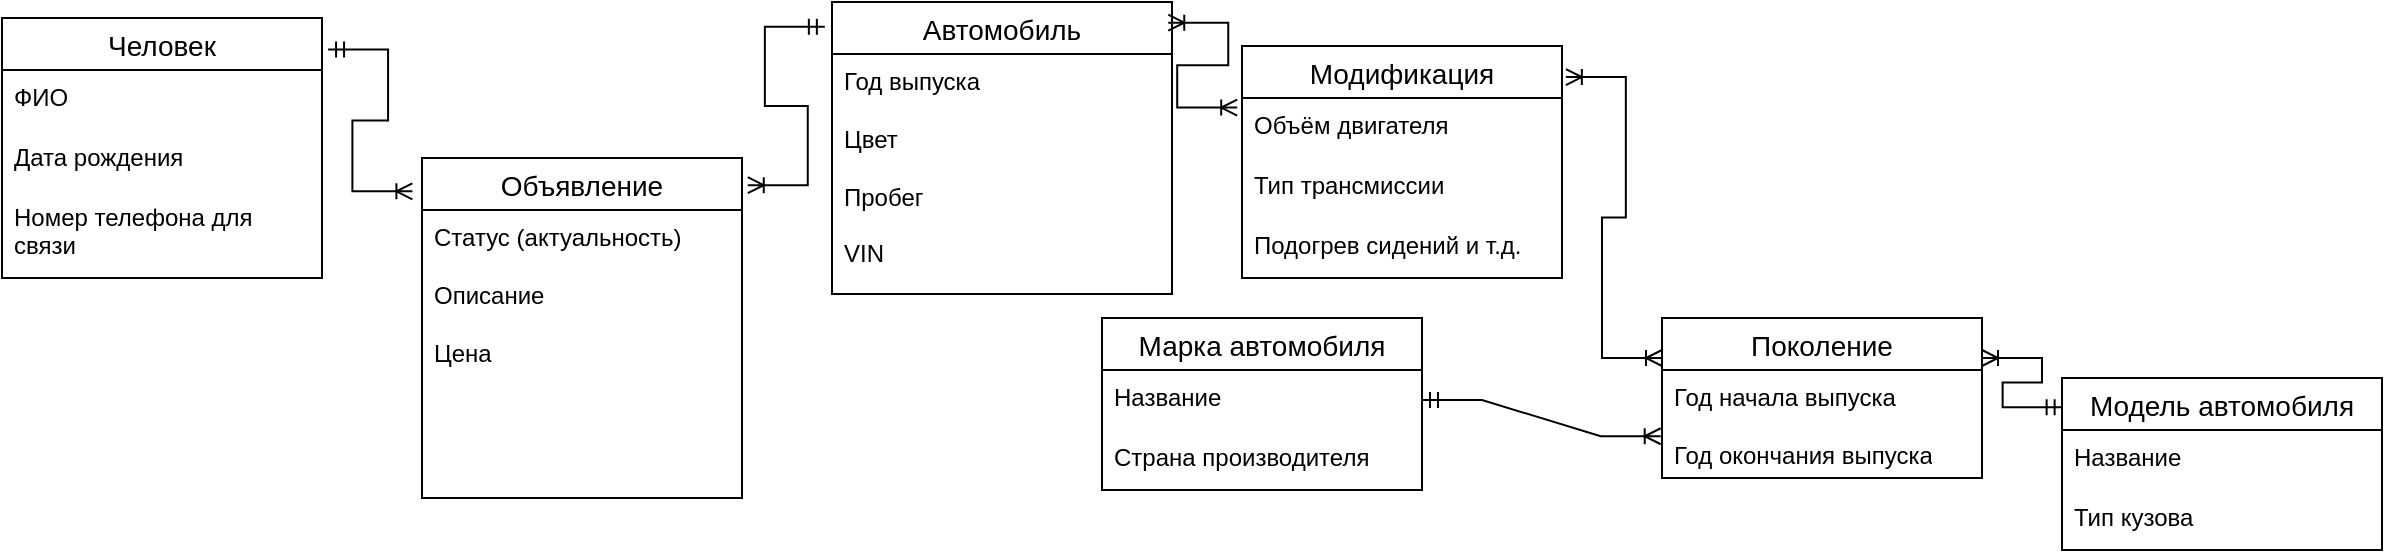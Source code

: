 <mxfile version="22.0.8" type="device">
  <diagram name="Page-1" id="z91UEXuVqISl3AmtUzZm">
    <mxGraphModel dx="1434" dy="795" grid="1" gridSize="10" guides="1" tooltips="1" connect="1" arrows="1" fold="1" page="1" pageScale="1" pageWidth="850" pageHeight="1100" math="0" shadow="0">
      <root>
        <mxCell id="0" />
        <mxCell id="1" parent="0" />
        <mxCell id="RnTBXmv3p8qLuAaVH0MS-1" value="Человек" style="swimlane;fontStyle=0;childLayout=stackLayout;horizontal=1;startSize=26;horizontalStack=0;resizeParent=1;resizeParentMax=0;resizeLast=0;collapsible=1;marginBottom=0;align=center;fontSize=14;" parent="1" vertex="1">
          <mxGeometry x="10" y="290" width="160" height="130" as="geometry" />
        </mxCell>
        <mxCell id="RnTBXmv3p8qLuAaVH0MS-2" value="ФИО" style="text;strokeColor=none;fillColor=none;spacingLeft=4;spacingRight=4;overflow=hidden;rotatable=0;points=[[0,0.5],[1,0.5]];portConstraint=eastwest;fontSize=12;whiteSpace=wrap;html=1;" parent="RnTBXmv3p8qLuAaVH0MS-1" vertex="1">
          <mxGeometry y="26" width="160" height="30" as="geometry" />
        </mxCell>
        <mxCell id="RnTBXmv3p8qLuAaVH0MS-3" value="Дата рождения" style="text;strokeColor=none;fillColor=none;spacingLeft=4;spacingRight=4;overflow=hidden;rotatable=0;points=[[0,0.5],[1,0.5]];portConstraint=eastwest;fontSize=12;whiteSpace=wrap;html=1;" parent="RnTBXmv3p8qLuAaVH0MS-1" vertex="1">
          <mxGeometry y="56" width="160" height="30" as="geometry" />
        </mxCell>
        <mxCell id="RnTBXmv3p8qLuAaVH0MS-4" value="Номер телефона для связи" style="text;strokeColor=none;fillColor=none;spacingLeft=4;spacingRight=4;overflow=hidden;rotatable=0;points=[[0,0.5],[1,0.5]];portConstraint=eastwest;fontSize=12;whiteSpace=wrap;html=1;" parent="RnTBXmv3p8qLuAaVH0MS-1" vertex="1">
          <mxGeometry y="86" width="160" height="44" as="geometry" />
        </mxCell>
        <mxCell id="RnTBXmv3p8qLuAaVH0MS-18" value="Объявление" style="swimlane;fontStyle=0;childLayout=stackLayout;horizontal=1;startSize=26;horizontalStack=0;resizeParent=1;resizeParentMax=0;resizeLast=0;collapsible=1;marginBottom=0;align=center;fontSize=14;" parent="1" vertex="1">
          <mxGeometry x="220" y="360" width="160" height="170" as="geometry" />
        </mxCell>
        <mxCell id="RnTBXmv3p8qLuAaVH0MS-19" value="Статус (актуальность)&lt;br&gt;&lt;br&gt;Описание&lt;br&gt;&lt;br&gt;Цена" style="text;strokeColor=none;fillColor=none;spacingLeft=4;spacingRight=4;overflow=hidden;rotatable=0;points=[[0,0.5],[1,0.5]];portConstraint=eastwest;fontSize=12;whiteSpace=wrap;html=1;" parent="RnTBXmv3p8qLuAaVH0MS-18" vertex="1">
          <mxGeometry y="26" width="160" height="144" as="geometry" />
        </mxCell>
        <mxCell id="RnTBXmv3p8qLuAaVH0MS-25" value="" style="edgeStyle=entityRelationEdgeStyle;fontSize=12;html=1;endArrow=ERoneToMany;startArrow=ERmandOne;rounded=0;entryX=-0.03;entryY=0.098;entryDx=0;entryDy=0;exitX=1.019;exitY=0.121;exitDx=0;exitDy=0;exitPerimeter=0;entryPerimeter=0;" parent="1" source="RnTBXmv3p8qLuAaVH0MS-1" target="RnTBXmv3p8qLuAaVH0MS-18" edge="1">
          <mxGeometry width="100" height="100" relative="1" as="geometry">
            <mxPoint x="170" y="470" as="sourcePoint" />
            <mxPoint x="220" y="411" as="targetPoint" />
            <Array as="points">
              <mxPoint x="200" y="470" />
              <mxPoint x="170" y="411" />
            </Array>
          </mxGeometry>
        </mxCell>
        <mxCell id="RnTBXmv3p8qLuAaVH0MS-28" value="Автомобиль" style="swimlane;fontStyle=0;childLayout=stackLayout;horizontal=1;startSize=26;horizontalStack=0;resizeParent=1;resizeParentMax=0;resizeLast=0;collapsible=1;marginBottom=0;align=center;fontSize=14;" parent="1" vertex="1">
          <mxGeometry x="425" y="282" width="170" height="146" as="geometry" />
        </mxCell>
        <mxCell id="RnTBXmv3p8qLuAaVH0MS-31" value="Год выпуска&lt;br&gt;&lt;br&gt;Цвет&lt;br&gt;&lt;br&gt;Пробег&lt;br&gt;&lt;br&gt;VIN" style="text;strokeColor=none;fillColor=none;spacingLeft=4;spacingRight=4;overflow=hidden;rotatable=0;points=[[0,0.5],[1,0.5]];portConstraint=eastwest;fontSize=12;whiteSpace=wrap;html=1;" parent="RnTBXmv3p8qLuAaVH0MS-28" vertex="1">
          <mxGeometry y="26" width="170" height="120" as="geometry" />
        </mxCell>
        <mxCell id="RnTBXmv3p8qLuAaVH0MS-34" value="Марка автомобиля" style="swimlane;fontStyle=0;childLayout=stackLayout;horizontal=1;startSize=26;horizontalStack=0;resizeParent=1;resizeParentMax=0;resizeLast=0;collapsible=1;marginBottom=0;align=center;fontSize=14;" parent="1" vertex="1">
          <mxGeometry x="560" y="440" width="160" height="86" as="geometry" />
        </mxCell>
        <mxCell id="RnTBXmv3p8qLuAaVH0MS-35" value="Название" style="text;strokeColor=none;fillColor=none;spacingLeft=4;spacingRight=4;overflow=hidden;rotatable=0;points=[[0,0.5],[1,0.5]];portConstraint=eastwest;fontSize=12;whiteSpace=wrap;html=1;" parent="RnTBXmv3p8qLuAaVH0MS-34" vertex="1">
          <mxGeometry y="26" width="160" height="30" as="geometry" />
        </mxCell>
        <mxCell id="RnTBXmv3p8qLuAaVH0MS-36" value="Страна производителя" style="text;strokeColor=none;fillColor=none;spacingLeft=4;spacingRight=4;overflow=hidden;rotatable=0;points=[[0,0.5],[1,0.5]];portConstraint=eastwest;fontSize=12;whiteSpace=wrap;html=1;" parent="RnTBXmv3p8qLuAaVH0MS-34" vertex="1">
          <mxGeometry y="56" width="160" height="30" as="geometry" />
        </mxCell>
        <mxCell id="RnTBXmv3p8qLuAaVH0MS-38" value="Модель автомобиля" style="swimlane;fontStyle=0;childLayout=stackLayout;horizontal=1;startSize=26;horizontalStack=0;resizeParent=1;resizeParentMax=0;resizeLast=0;collapsible=1;marginBottom=0;align=center;fontSize=14;" parent="1" vertex="1">
          <mxGeometry x="1040" y="470" width="160" height="86" as="geometry" />
        </mxCell>
        <mxCell id="RnTBXmv3p8qLuAaVH0MS-39" value="Название" style="text;strokeColor=none;fillColor=none;spacingLeft=4;spacingRight=4;overflow=hidden;rotatable=0;points=[[0,0.5],[1,0.5]];portConstraint=eastwest;fontSize=12;whiteSpace=wrap;html=1;" parent="RnTBXmv3p8qLuAaVH0MS-38" vertex="1">
          <mxGeometry y="26" width="160" height="30" as="geometry" />
        </mxCell>
        <mxCell id="RnTBXmv3p8qLuAaVH0MS-40" value="Тип кузова" style="text;strokeColor=none;fillColor=none;spacingLeft=4;spacingRight=4;overflow=hidden;rotatable=0;points=[[0,0.5],[1,0.5]];portConstraint=eastwest;fontSize=12;whiteSpace=wrap;html=1;" parent="RnTBXmv3p8qLuAaVH0MS-38" vertex="1">
          <mxGeometry y="56" width="160" height="30" as="geometry" />
        </mxCell>
        <mxCell id="_Pb5ZfGO3yIhYfg2HWeX-1" value="" style="edgeStyle=entityRelationEdgeStyle;fontSize=12;html=1;endArrow=ERoneToMany;startArrow=ERmandOne;rounded=0;exitX=-0.021;exitY=0.085;exitDx=0;exitDy=0;exitPerimeter=0;entryX=1.018;entryY=0.08;entryDx=0;entryDy=0;entryPerimeter=0;" parent="1" source="RnTBXmv3p8qLuAaVH0MS-28" target="RnTBXmv3p8qLuAaVH0MS-18" edge="1">
          <mxGeometry width="100" height="100" relative="1" as="geometry">
            <mxPoint x="250" y="610" as="sourcePoint" />
            <mxPoint x="382.56" y="419.13" as="targetPoint" />
          </mxGeometry>
        </mxCell>
        <mxCell id="_Pb5ZfGO3yIhYfg2HWeX-2" value="Модификация" style="swimlane;fontStyle=0;childLayout=stackLayout;horizontal=1;startSize=26;horizontalStack=0;resizeParent=1;resizeParentMax=0;resizeLast=0;collapsible=1;marginBottom=0;align=center;fontSize=14;" parent="1" vertex="1">
          <mxGeometry x="630" y="304" width="160" height="116" as="geometry" />
        </mxCell>
        <mxCell id="_Pb5ZfGO3yIhYfg2HWeX-3" value="Объём двигателя" style="text;strokeColor=none;fillColor=none;spacingLeft=4;spacingRight=4;overflow=hidden;rotatable=0;points=[[0,0.5],[1,0.5]];portConstraint=eastwest;fontSize=12;whiteSpace=wrap;html=1;" parent="_Pb5ZfGO3yIhYfg2HWeX-2" vertex="1">
          <mxGeometry y="26" width="160" height="30" as="geometry" />
        </mxCell>
        <mxCell id="_Pb5ZfGO3yIhYfg2HWeX-4" value="Тип трансмиссии" style="text;strokeColor=none;fillColor=none;spacingLeft=4;spacingRight=4;overflow=hidden;rotatable=0;points=[[0,0.5],[1,0.5]];portConstraint=eastwest;fontSize=12;whiteSpace=wrap;html=1;" parent="_Pb5ZfGO3yIhYfg2HWeX-2" vertex="1">
          <mxGeometry y="56" width="160" height="30" as="geometry" />
        </mxCell>
        <mxCell id="_Pb5ZfGO3yIhYfg2HWeX-5" value="Подогрев сидений и т.д." style="text;strokeColor=none;fillColor=none;spacingLeft=4;spacingRight=4;overflow=hidden;rotatable=0;points=[[0,0.5],[1,0.5]];portConstraint=eastwest;fontSize=12;whiteSpace=wrap;html=1;" parent="_Pb5ZfGO3yIhYfg2HWeX-2" vertex="1">
          <mxGeometry y="86" width="160" height="30" as="geometry" />
        </mxCell>
        <mxCell id="_Pb5ZfGO3yIhYfg2HWeX-8" value="" style="edgeStyle=entityRelationEdgeStyle;fontSize=12;html=1;endArrow=ERoneToMany;startArrow=ERoneToMany;rounded=0;exitX=1.012;exitY=0.134;exitDx=0;exitDy=0;entryX=0;entryY=0.25;entryDx=0;entryDy=0;exitPerimeter=0;" parent="1" source="_Pb5ZfGO3yIhYfg2HWeX-2" target="_Pb5ZfGO3yIhYfg2HWeX-39" edge="1">
          <mxGeometry width="100" height="100" relative="1" as="geometry">
            <mxPoint x="530" y="720" as="sourcePoint" />
            <mxPoint x="630" y="620" as="targetPoint" />
          </mxGeometry>
        </mxCell>
        <mxCell id="_Pb5ZfGO3yIhYfg2HWeX-43" value="" style="edgeStyle=entityRelationEdgeStyle;fontSize=12;html=1;endArrow=ERoneToMany;startArrow=ERmandOne;rounded=0;entryX=1;entryY=0.25;entryDx=0;entryDy=0;exitX=0.002;exitY=0.17;exitDx=0;exitDy=0;exitPerimeter=0;" parent="1" source="RnTBXmv3p8qLuAaVH0MS-38" target="_Pb5ZfGO3yIhYfg2HWeX-39" edge="1">
          <mxGeometry width="100" height="100" relative="1" as="geometry">
            <mxPoint x="1120" y="497.6" as="sourcePoint" />
            <mxPoint x="970.8" y="460.0" as="targetPoint" />
          </mxGeometry>
        </mxCell>
        <mxCell id="_Pb5ZfGO3yIhYfg2HWeX-47" value="" style="edgeStyle=entityRelationEdgeStyle;fontSize=12;html=1;endArrow=ERoneToMany;startArrow=ERmandOne;rounded=0;exitX=1;exitY=0.5;exitDx=0;exitDy=0;entryX=-0.004;entryY=0.739;entryDx=0;entryDy=0;entryPerimeter=0;" parent="1" source="RnTBXmv3p8qLuAaVH0MS-35" target="_Pb5ZfGO3yIhYfg2HWeX-39" edge="1">
          <mxGeometry width="100" height="100" relative="1" as="geometry">
            <mxPoint x="730" y="717" as="sourcePoint" />
            <mxPoint x="679" y="538" as="targetPoint" />
          </mxGeometry>
        </mxCell>
        <mxCell id="_Pb5ZfGO3yIhYfg2HWeX-39" value="Поколение" style="swimlane;fontStyle=0;childLayout=stackLayout;horizontal=1;startSize=26;horizontalStack=0;resizeParent=1;resizeParentMax=0;resizeLast=0;collapsible=1;marginBottom=0;align=center;fontSize=14;" parent="1" vertex="1">
          <mxGeometry x="840" y="440" width="160" height="80" as="geometry" />
        </mxCell>
        <mxCell id="_Pb5ZfGO3yIhYfg2HWeX-41" value="Год начала выпуска&lt;br&gt;&lt;br&gt;Год окончания выпуска" style="text;strokeColor=none;fillColor=none;spacingLeft=4;spacingRight=4;overflow=hidden;rotatable=0;points=[[0,0.5],[1,0.5]];portConstraint=eastwest;fontSize=12;whiteSpace=wrap;html=1;" parent="_Pb5ZfGO3yIhYfg2HWeX-39" vertex="1">
          <mxGeometry y="26" width="160" height="54" as="geometry" />
        </mxCell>
        <mxCell id="wY00jDHkzHLUeGOrBolt-1" value="" style="edgeStyle=entityRelationEdgeStyle;fontSize=12;html=1;endArrow=ERoneToMany;startArrow=ERoneToMany;rounded=0;exitX=0.989;exitY=0.071;exitDx=0;exitDy=0;exitPerimeter=0;entryX=-0.015;entryY=0.16;entryDx=0;entryDy=0;entryPerimeter=0;" parent="1" source="RnTBXmv3p8qLuAaVH0MS-28" target="_Pb5ZfGO3yIhYfg2HWeX-3" edge="1">
          <mxGeometry width="100" height="100" relative="1" as="geometry">
            <mxPoint x="620" y="210" as="sourcePoint" />
            <mxPoint x="720" y="110" as="targetPoint" />
          </mxGeometry>
        </mxCell>
      </root>
    </mxGraphModel>
  </diagram>
</mxfile>
